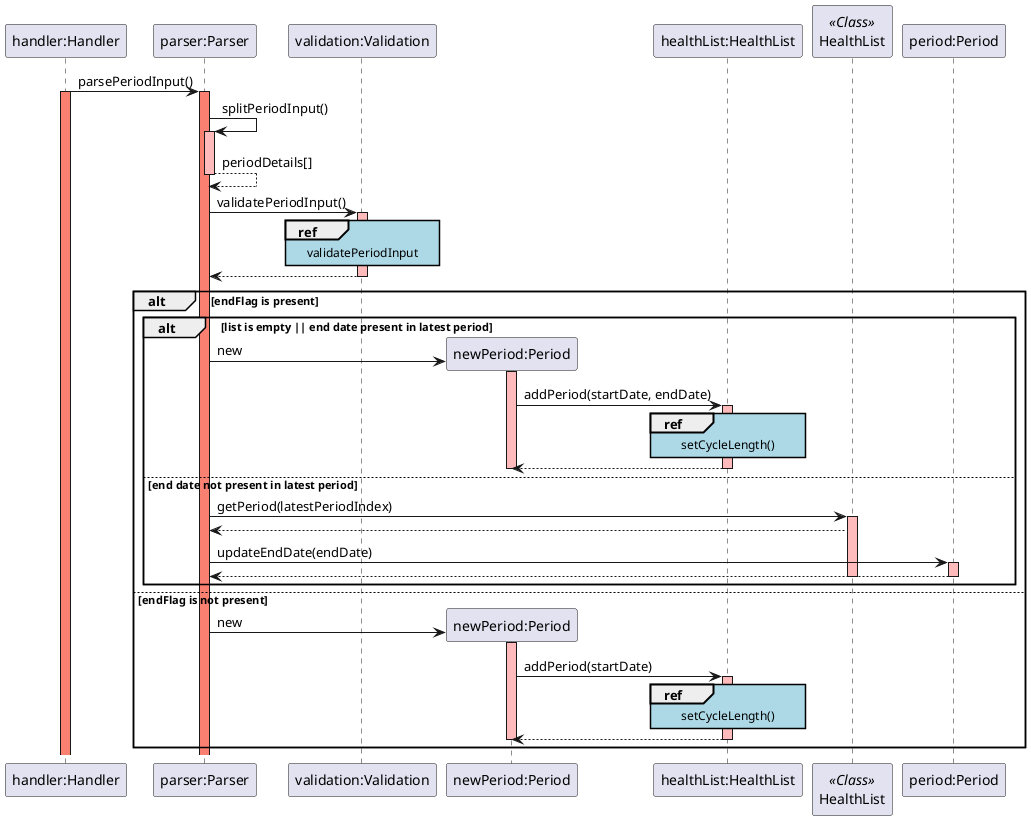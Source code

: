 @startuml

skinparam sequenceReferenceBackgroundColor lightblue
participant "handler:Handler" as Handler
participant "parser:Parser" as Parser
participant "validation:Validation" as Validation
participant "newPeriod:Period" as Period
participant "healthList:HealthList" as HealthList
participant HealthList as HealthList1 << Class >>

Handler -> Parser: parsePeriodInput()
activate Handler #salmon
activate Parser #salmon

Parser -> Parser: splitPeriodInput()
activate Parser #FFBBBB
Parser --> Parser: periodDetails[]
deactivate Parser #FFBBBB

Parser -> Validation: validatePeriodInput()
activate Validation #FFBBBB
ref over Validation: validatePeriodInput
Validation --> Parser:
deactivate Validation

alt endFlag is present
    alt list is empty || end date present in latest period
    Parser -> Period **: new
    activate Period #FFBBBB
    Period -> HealthList: addPeriod(startDate, endDate)
    activate HealthList #FFBBBB
ref over HealthList: setCycleLength()
    HealthList --> Period:
    deactivate HealthList #FFBBBB
    deactivate Period #FFBBBB

    else end date not present in latest period
    Parser -> HealthList1: getPeriod(latestPeriodIndex)
    activate HealthList1 #FFBBBB
    HealthList1 --> Parser:
    Parser -> "period:Period": updateEndDate(endDate)
    activate "period:Period" #FFBBBB
    "period:Period" --> Parser:
    deactivate HealthList1 #FFBBBB
    deactivate "period:Period" #FFBBBB
    end

else endFlag is not present
    Parser -> Period **: new
    activate Period #FFBBBB
    Period -> HealthList: addPeriod(startDate)
ref over HealthList: setCycleLength()
    activate HealthList #FFBBBB
    HealthList --> Period:
    deactivate HealthList #FFBBBB
    deactivate Period #FFBBBB

end


@enduml